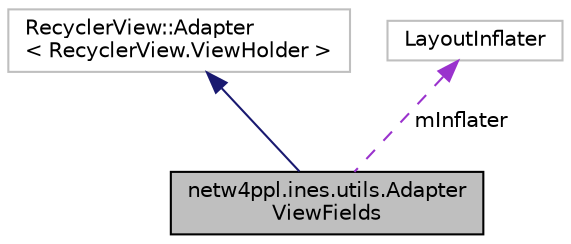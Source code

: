 digraph "netw4ppl.ines.utils.AdapterViewFields"
{
 // LATEX_PDF_SIZE
  edge [fontname="Helvetica",fontsize="10",labelfontname="Helvetica",labelfontsize="10"];
  node [fontname="Helvetica",fontsize="10",shape=record];
  Node1 [label="netw4ppl.ines.utils.Adapter\lViewFields",height=0.2,width=0.4,color="black", fillcolor="grey75", style="filled", fontcolor="black",tooltip=" "];
  Node2 -> Node1 [dir="back",color="midnightblue",fontsize="10",style="solid"];
  Node2 [label="RecyclerView::Adapter\l\< RecyclerView.ViewHolder \>",height=0.2,width=0.4,color="grey75", fillcolor="white", style="filled",tooltip=" "];
  Node3 -> Node1 [dir="back",color="darkorchid3",fontsize="10",style="dashed",label=" mInflater" ];
  Node3 [label="LayoutInflater",height=0.2,width=0.4,color="grey75", fillcolor="white", style="filled",tooltip=" "];
}
